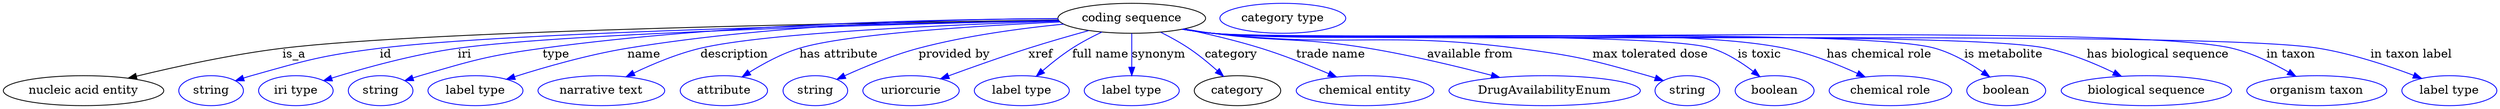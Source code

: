 digraph {
	graph [bb="0,0,2966.1,123"];
	node [label="\N"];
	"coding sequence"	[height=0.5,
		label="coding sequence",
		pos="1342.5,105",
		width=2.4373];
	"nucleic acid entity"	[height=0.5,
		pos="95.542,18",
		width=2.6539];
	"coding sequence" -> "nucleic acid entity"	[label=is_a,
		lp="346.54,61.5",
		pos="e,148.75,32.989 1255.3,102.92 1044.1,99.987 509.86,90.612 332.54,69 272.92,61.733 206.04,47.009 158.58,35.412"];
	id	[color=blue,
		height=0.5,
		label=string,
		pos="247.54,18",
		width=1.0652];
	"coding sequence" -> id	[color=blue,
		label=id,
		lp="455.54,61.5",
		pos="e,276.54,29.941 1255.4,102.51 1062.2,98.9 602.74,88.498 448.54,69 379.53,60.273 362.46,54.984 295.54,36 292.44,35.119 289.24,34.144 \
286.05,33.12",
		style=solid];
	iri	[color=blue,
		height=0.5,
		label="iri type",
		pos="348.54,18",
		width=1.2277];
	"coding sequence" -> iri	[color=blue,
		label=iri,
		lp="549.54,61.5",
		pos="e,381.54,30.037 1255.5,102.28 1077.5,98.417 677.17,87.889 541.54,69 488.99,61.681 430.17,45.197 391.43,33.15",
		style=solid];
	type	[color=blue,
		height=0.5,
		label=string,
		pos="449.54,18",
		width=1.0652];
	"coding sequence" -> type	[color=blue,
		label=type,
		lp="657.54,61.5",
		pos="e,478.19,29.996 1254.7,104.5 1121.4,104.15 860.64,99.168 641.54,69 576.07,59.985 559.96,54.609 496.54,36 493.64,35.148 490.65,34.213 \
487.66,33.232",
		style=solid];
	name	[color=blue,
		height=0.5,
		label="label type",
		pos="562.54,18",
		width=1.5707];
	"coding sequence" -> name	[color=blue,
		label=name,
		lp="762.54,61.5",
		pos="e,599.6,31.793 1254.7,104.69 1137.2,104.3 922.8,98.943 742.54,69 696.48,61.349 645.3,46.49 609.33,34.951",
		style=solid];
	description	[color=blue,
		height=0.5,
		label="narrative text",
		pos="712.54,18",
		width=2.0943];
	"coding sequence" -> description	[color=blue,
		label=description,
		lp="869.04,61.5",
		pos="e,741.62,34.83 1256.3,101.65 1131.6,97.654 907.22,88.043 828.54,69 801.5,62.454 772.77,50.116 750.67,39.334",
		style=solid];
	"has attribute"	[color=blue,
		height=0.5,
		label=attribute,
		pos="857.54,18",
		width=1.4443];
	"coding sequence" -> "has attribute"	[color=blue,
		label="has attribute",
		lp="993.54,61.5",
		pos="e,879.02,34.526 1257,100.65 1158.4,96.054 1002.5,86.312 946.54,69 925.68,62.548 904.29,50.728 887.71,40.2",
		style=solid];
	"provided by"	[color=blue,
		height=0.5,
		label=string,
		pos="965.54,18",
		width=1.0652];
	"coding sequence" -> "provided by"	[color=blue,
		label="provided by",
		lp="1131,61.5",
		pos="e,991.28,31.672 1261.4,98.013 1211.1,93.022 1145.3,84.192 1088.5,69 1057.9,60.792 1024.6,46.945 1000.4,35.902",
		style=solid];
	xref	[color=blue,
		height=0.5,
		label=uriorcurie,
		pos="1079.5,18",
		width=1.5887];
	"coding sequence" -> xref	[color=blue,
		label=xref,
		lp="1234,61.5",
		pos="e,1114.7,32.284 1291.4,90.273 1269.3,84.1 1243,76.521 1219.5,69 1187.5,58.723 1151.7,45.934 1124.4,35.862",
		style=solid];
	"full name"	[color=blue,
		height=0.5,
		label="label type",
		pos="1211.5,18",
		width=1.5707];
	"coding sequence" -> "full name"	[color=blue,
		label="full name",
		lp="1305,61.5",
		pos="e,1228.8,35.265 1307,88.5 1295.4,82.909 1282.6,76.19 1271.5,69 1259.3,61.05 1246.8,50.952 1236.3,41.916",
		style=solid];
	synonym	[color=blue,
		height=0.5,
		label="label type",
		pos="1342.5,18",
		width=1.5707];
	"coding sequence" -> synonym	[color=blue,
		label=synonym,
		lp="1374.5,61.5",
		pos="e,1342.5,36.175 1342.5,86.799 1342.5,75.163 1342.5,59.548 1342.5,46.237",
		style=solid];
	category	[height=0.5,
		pos="1468.5,18",
		width=1.4263];
	"coding sequence" -> category	[color=blue,
		label=category,
		lp="1461,61.5",
		pos="e,1451.9,35.225 1377,88.252 1388,82.692 1400.1,76.053 1410.5,69 1422.3,61.081 1434.3,51.095 1444.3,42.133",
		style=solid];
	"trade name"	[color=blue,
		height=0.5,
		label="chemical entity",
		pos="1619.5,18",
		width=2.2748];
	"coding sequence" -> "trade name"	[color=blue,
		label="trade name",
		lp="1579.5,61.5",
		pos="e,1585.9,34.414 1405,92.22 1433.2,86.276 1466.9,78.339 1496.5,69 1523.7,60.458 1553.3,48.523 1576.6,38.455",
		style=solid];
	"available from"	[color=blue,
		height=0.5,
		label=DrugAvailabilityEnum,
		pos="1833.5,18",
		width=3.1594];
	"coding sequence" -> "available from"	[color=blue,
		label="available from",
		lp="1746,61.5",
		pos="e,1779.8,34.018 1404.7,92.264 1415.9,90.348 1427.6,88.502 1438.5,87 1520.8,75.75 1542.6,82.695 1624.5,69 1673.8,60.759 1728.8,47.453 \
1769.9,36.638",
		style=solid];
	"max tolerated dose"	[color=blue,
		height=0.5,
		label=string,
		pos="2003.5,18",
		width=1.0652];
	"coding sequence" -> "max tolerated dose"	[color=blue,
		label="max tolerated dose",
		lp="1957.5,61.5",
		pos="e,1974.9,30.061 1403.6,92.007 1415.1,90.069 1427.2,88.282 1438.5,87 1599.1,68.881 1641.4,89.885 1801.5,69 1871.4,59.893 1888.8,55.357 \
1956.5,36 1959.5,35.168 1962.4,34.248 1965.4,33.278",
		style=solid];
	"is toxic"	[color=blue,
		height=0.5,
		label=boolean,
		pos="2106.5,18",
		width=1.2999];
	"coding sequence" -> "is toxic"	[color=blue,
		label="is toxic",
		lp="2088.5,61.5",
		pos="e,2088.7,34.912 1403,91.915 1414.8,89.961 1427,88.19 1438.5,87 1504,80.245 1967.8,88.834 2030.5,69 2048.7,63.245 2066.7,51.773 2080.6,\
41.268",
		style=solid];
	"has chemical role"	[color=blue,
		height=0.5,
		label="chemical role",
		pos="2244.5,18",
		width=2.022];
	"coding sequence" -> "has chemical role"	[color=blue,
		label="has chemical role",
		lp="2231,61.5",
		pos="e,2214.4,34.455 1403,91.879 1414.8,89.927 1427,88.167 1438.5,87 1588.9,71.779 1970.5,99.345 2118.5,69 2148.7,62.827 2180.9,49.931 \
2205.2,38.783",
		style=solid];
	"is metabolite"	[color=blue,
		height=0.5,
		label=boolean,
		pos="2382.5,18",
		width=1.2999];
	"coding sequence" -> "is metabolite"	[color=blue,
		label="is metabolite",
		lp="2379.5,61.5",
		pos="e,2362.9,34.497 1402.8,91.87 1414.6,89.906 1426.9,88.144 1438.5,87 1533.5,77.649 2205.7,95.046 2297.5,69 2318.1,63.167 2338.8,51.127 \
2354.7,40.324",
		style=solid];
	"has biological sequence"	[color=blue,
		height=0.5,
		label="biological sequence",
		pos="2548.5,18",
		width=2.8164];
	"coding sequence" -> "has biological sequence"	[color=blue,
		label="has biological sequence",
		lp="2562,61.5",
		pos="e,2519,35.265 1402.8,91.844 1414.6,89.882 1426.9,88.128 1438.5,87 1548.3,76.356 2322.7,91.923 2430.5,69 2458.2,63.13 2487.4,50.797 \
2509.8,39.849",
		style=solid];
	"in taxon"	[color=blue,
		height=0.5,
		label="organism taxon",
		pos="2751.5,18",
		width=2.3109];
	"coding sequence" -> "in taxon"	[color=blue,
		label="in taxon",
		lp="2720.5,61.5",
		pos="e,2726.6,35.288 1402.5,91.856 1414.4,89.88 1426.8,88.117 1438.5,87 1572.6,74.217 2519.6,100.66 2650.5,69 2674.2,63.269 2698.8,51.271 \
2717.8,40.464",
		style=solid];
	"in taxon label"	[color=blue,
		height=0.5,
		label="label type",
		pos="2909.5,18",
		width=1.5707];
	"coding sequence" -> "in taxon label"	[color=blue,
		label="in taxon label",
		lp="2864,61.5",
		pos="e,2876.5,32.771 1402.5,91.845 1414.4,89.87 1426.8,88.11 1438.5,87 1584,73.215 2609.3,92.558 2753.5,69 2792.9,62.566 2836,48.164 \
2866.9,36.462",
		style=solid];
	"named thing_category"	[color=blue,
		height=0.5,
		label="category type",
		pos="1522.5,105",
		width=2.0762];
}
